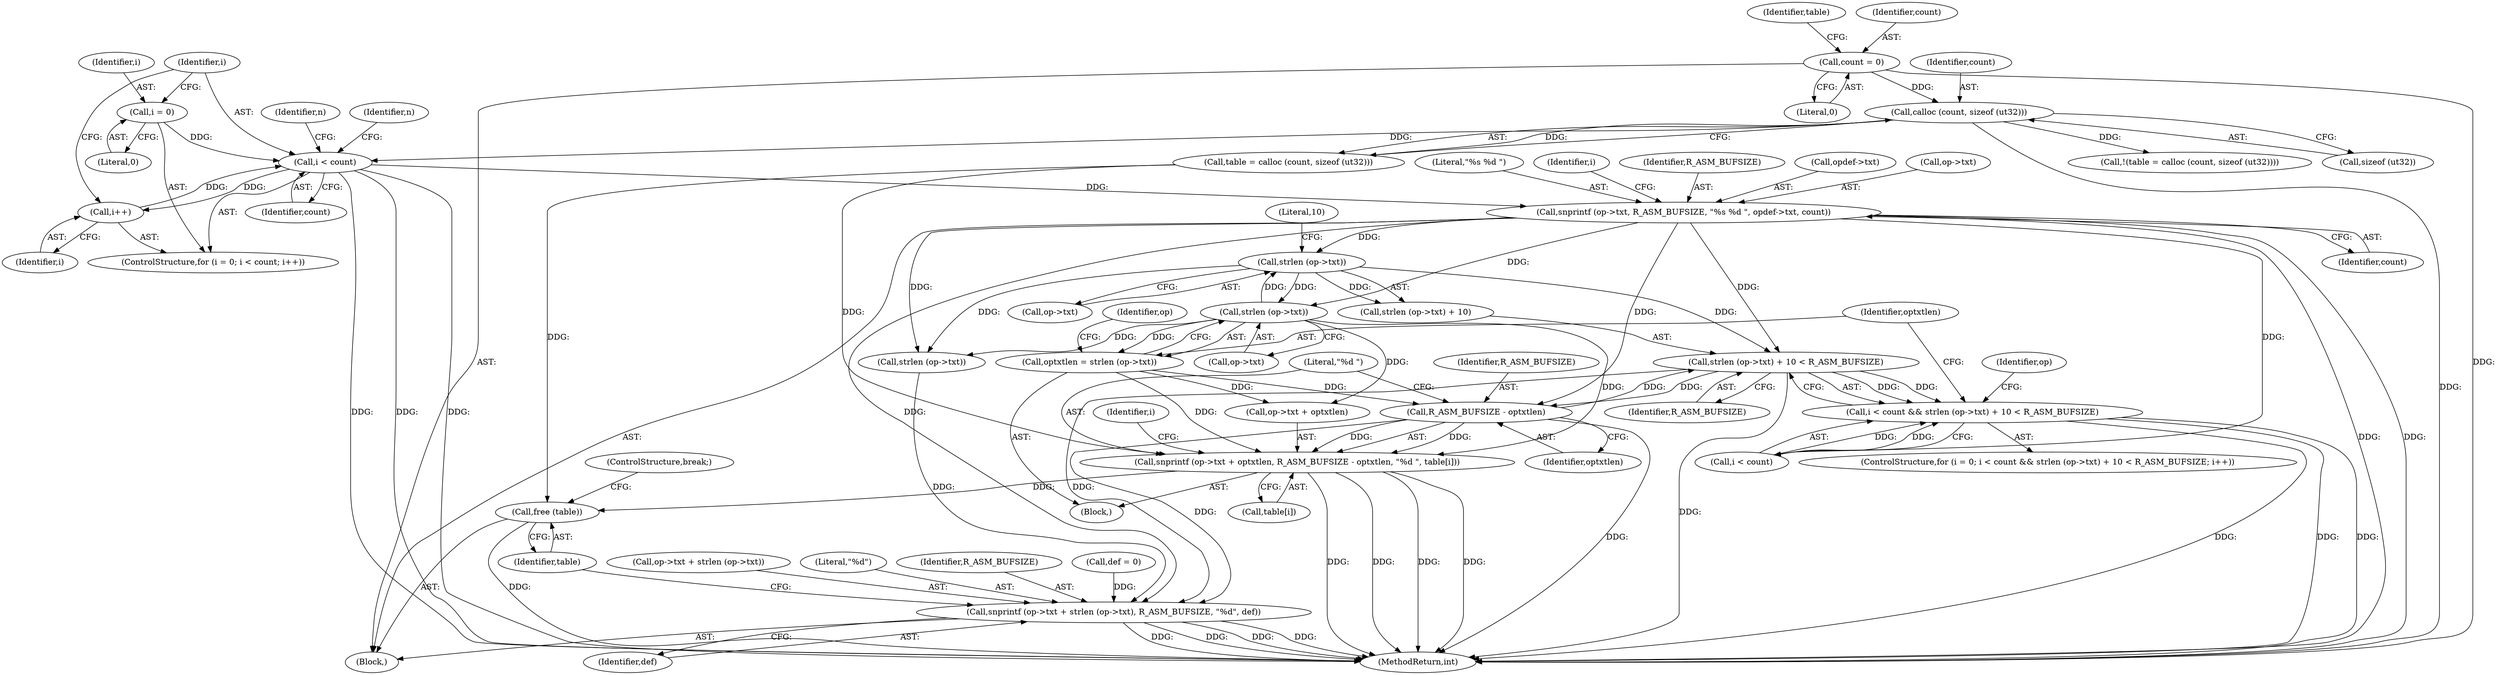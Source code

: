 digraph "0_radare2_52b1526443c1f433087928291d1c3d37a5600515@API" {
"1000582" [label="(Call,strlen (op->txt) + 10 < R_ASM_BUFSIZE)"];
"1000584" [label="(Call,strlen (op->txt))"];
"1000564" [label="(Call,snprintf (op->txt, R_ASM_BUFSIZE, \"%s %d \", opdef->txt, count))"];
"1000494" [label="(Call,i < count)"];
"1000497" [label="(Call,i++)"];
"1000491" [label="(Call,i = 0)"];
"1000475" [label="(Call,calloc (count, sizeof (ut32)))"];
"1000437" [label="(Call,count = 0)"];
"1000596" [label="(Call,strlen (op->txt))"];
"1000606" [label="(Call,R_ASM_BUFSIZE - optxtlen)"];
"1000582" [label="(Call,strlen (op->txt) + 10 < R_ASM_BUFSIZE)"];
"1000594" [label="(Call,optxtlen = strlen (op->txt))"];
"1000578" [label="(Call,i < count && strlen (op->txt) + 10 < R_ASM_BUFSIZE)"];
"1000613" [label="(Call,snprintf (op->txt + strlen (op->txt), R_ASM_BUFSIZE, \"%d\", def))"];
"1000600" [label="(Call,snprintf (op->txt + optxtlen, R_ASM_BUFSIZE - optxtlen, \"%d \", table[i]))"];
"1000625" [label="(Call,free (table))"];
"1000613" [label="(Call,snprintf (op->txt + strlen (op->txt), R_ASM_BUFSIZE, \"%d\", def))"];
"1000497" [label="(Call,i++)"];
"1000595" [label="(Identifier,optxtlen)"];
"1000603" [label="(Identifier,op)"];
"1000624" [label="(Identifier,def)"];
"1000627" [label="(ControlStructure,break;)"];
"1000589" [label="(Identifier,R_ASM_BUFSIZE)"];
"1000491" [label="(Call,i = 0)"];
"1000501" [label="(Identifier,n)"];
"1000601" [label="(Call,op->txt + optxtlen)"];
"1000492" [label="(Identifier,i)"];
"1000494" [label="(Call,i < count)"];
"1000608" [label="(Identifier,optxtlen)"];
"1000607" [label="(Identifier,R_ASM_BUFSIZE)"];
"1000532" [label="(Identifier,n)"];
"1000623" [label="(Literal,\"%d\")"];
"1000475" [label="(Call,calloc (count, sizeof (ut32)))"];
"1000606" [label="(Call,R_ASM_BUFSIZE - optxtlen)"];
"1000476" [label="(Identifier,count)"];
"1000609" [label="(Literal,\"%d \")"];
"1000618" [label="(Call,strlen (op->txt))"];
"1000622" [label="(Identifier,R_ASM_BUFSIZE)"];
"1000496" [label="(Identifier,count)"];
"1000498" [label="(Identifier,i)"];
"1000490" [label="(ControlStructure,for (i = 0; i < count; i++))"];
"1000565" [label="(Call,op->txt)"];
"1000435" [label="(Block,)"];
"1000616" [label="(Identifier,op)"];
"1000584" [label="(Call,strlen (op->txt))"];
"1000437" [label="(Call,count = 0)"];
"1000473" [label="(Call,table = calloc (count, sizeof (ut32)))"];
"1001086" [label="(MethodReturn,int)"];
"1000574" [label="(ControlStructure,for (i = 0; i < count && strlen (op->txt) + 10 < R_ASM_BUFSIZE; i++))"];
"1000445" [label="(Call,def = 0)"];
"1000625" [label="(Call,free (table))"];
"1000472" [label="(Call,!(table = calloc (count, sizeof (ut32))))"];
"1000439" [label="(Literal,0)"];
"1000564" [label="(Call,snprintf (op->txt, R_ASM_BUFSIZE, \"%s %d \", opdef->txt, count))"];
"1000585" [label="(Call,op->txt)"];
"1000569" [label="(Literal,\"%s %d \")"];
"1000576" [label="(Identifier,i)"];
"1000583" [label="(Call,strlen (op->txt) + 10)"];
"1000600" [label="(Call,snprintf (op->txt + optxtlen, R_ASM_BUFSIZE - optxtlen, \"%d \", table[i]))"];
"1000477" [label="(Call,sizeof (ut32))"];
"1000614" [label="(Call,op->txt + strlen (op->txt))"];
"1000582" [label="(Call,strlen (op->txt) + 10 < R_ASM_BUFSIZE)"];
"1000588" [label="(Literal,10)"];
"1000568" [label="(Identifier,R_ASM_BUFSIZE)"];
"1000597" [label="(Call,op->txt)"];
"1000573" [label="(Identifier,count)"];
"1000442" [label="(Identifier,table)"];
"1000626" [label="(Identifier,table)"];
"1000438" [label="(Identifier,count)"];
"1000596" [label="(Call,strlen (op->txt))"];
"1000495" [label="(Identifier,i)"];
"1000591" [label="(Identifier,i)"];
"1000594" [label="(Call,optxtlen = strlen (op->txt))"];
"1000610" [label="(Call,table[i])"];
"1000493" [label="(Literal,0)"];
"1000578" [label="(Call,i < count && strlen (op->txt) + 10 < R_ASM_BUFSIZE)"];
"1000579" [label="(Call,i < count)"];
"1000570" [label="(Call,opdef->txt)"];
"1000592" [label="(Block,)"];
"1000582" -> "1000578"  [label="AST: "];
"1000582" -> "1000589"  [label="CFG: "];
"1000583" -> "1000582"  [label="AST: "];
"1000589" -> "1000582"  [label="AST: "];
"1000578" -> "1000582"  [label="CFG: "];
"1000582" -> "1001086"  [label="DDG: "];
"1000582" -> "1000578"  [label="DDG: "];
"1000582" -> "1000578"  [label="DDG: "];
"1000584" -> "1000582"  [label="DDG: "];
"1000606" -> "1000582"  [label="DDG: "];
"1000564" -> "1000582"  [label="DDG: "];
"1000582" -> "1000606"  [label="DDG: "];
"1000582" -> "1000613"  [label="DDG: "];
"1000584" -> "1000583"  [label="AST: "];
"1000584" -> "1000585"  [label="CFG: "];
"1000585" -> "1000584"  [label="AST: "];
"1000588" -> "1000584"  [label="CFG: "];
"1000584" -> "1000583"  [label="DDG: "];
"1000564" -> "1000584"  [label="DDG: "];
"1000596" -> "1000584"  [label="DDG: "];
"1000584" -> "1000596"  [label="DDG: "];
"1000584" -> "1000618"  [label="DDG: "];
"1000564" -> "1000435"  [label="AST: "];
"1000564" -> "1000573"  [label="CFG: "];
"1000565" -> "1000564"  [label="AST: "];
"1000568" -> "1000564"  [label="AST: "];
"1000569" -> "1000564"  [label="AST: "];
"1000570" -> "1000564"  [label="AST: "];
"1000573" -> "1000564"  [label="AST: "];
"1000576" -> "1000564"  [label="CFG: "];
"1000564" -> "1001086"  [label="DDG: "];
"1000564" -> "1001086"  [label="DDG: "];
"1000494" -> "1000564"  [label="DDG: "];
"1000564" -> "1000579"  [label="DDG: "];
"1000564" -> "1000596"  [label="DDG: "];
"1000564" -> "1000606"  [label="DDG: "];
"1000564" -> "1000618"  [label="DDG: "];
"1000564" -> "1000613"  [label="DDG: "];
"1000494" -> "1000490"  [label="AST: "];
"1000494" -> "1000496"  [label="CFG: "];
"1000495" -> "1000494"  [label="AST: "];
"1000496" -> "1000494"  [label="AST: "];
"1000501" -> "1000494"  [label="CFG: "];
"1000532" -> "1000494"  [label="CFG: "];
"1000494" -> "1001086"  [label="DDG: "];
"1000494" -> "1001086"  [label="DDG: "];
"1000494" -> "1001086"  [label="DDG: "];
"1000497" -> "1000494"  [label="DDG: "];
"1000491" -> "1000494"  [label="DDG: "];
"1000475" -> "1000494"  [label="DDG: "];
"1000494" -> "1000497"  [label="DDG: "];
"1000497" -> "1000490"  [label="AST: "];
"1000497" -> "1000498"  [label="CFG: "];
"1000498" -> "1000497"  [label="AST: "];
"1000495" -> "1000497"  [label="CFG: "];
"1000491" -> "1000490"  [label="AST: "];
"1000491" -> "1000493"  [label="CFG: "];
"1000492" -> "1000491"  [label="AST: "];
"1000493" -> "1000491"  [label="AST: "];
"1000495" -> "1000491"  [label="CFG: "];
"1000475" -> "1000473"  [label="AST: "];
"1000475" -> "1000477"  [label="CFG: "];
"1000476" -> "1000475"  [label="AST: "];
"1000477" -> "1000475"  [label="AST: "];
"1000473" -> "1000475"  [label="CFG: "];
"1000475" -> "1001086"  [label="DDG: "];
"1000475" -> "1000472"  [label="DDG: "];
"1000475" -> "1000473"  [label="DDG: "];
"1000437" -> "1000475"  [label="DDG: "];
"1000437" -> "1000435"  [label="AST: "];
"1000437" -> "1000439"  [label="CFG: "];
"1000438" -> "1000437"  [label="AST: "];
"1000439" -> "1000437"  [label="AST: "];
"1000442" -> "1000437"  [label="CFG: "];
"1000437" -> "1001086"  [label="DDG: "];
"1000596" -> "1000594"  [label="AST: "];
"1000596" -> "1000597"  [label="CFG: "];
"1000597" -> "1000596"  [label="AST: "];
"1000594" -> "1000596"  [label="CFG: "];
"1000596" -> "1000594"  [label="DDG: "];
"1000596" -> "1000600"  [label="DDG: "];
"1000596" -> "1000601"  [label="DDG: "];
"1000596" -> "1000618"  [label="DDG: "];
"1000606" -> "1000600"  [label="AST: "];
"1000606" -> "1000608"  [label="CFG: "];
"1000607" -> "1000606"  [label="AST: "];
"1000608" -> "1000606"  [label="AST: "];
"1000609" -> "1000606"  [label="CFG: "];
"1000606" -> "1001086"  [label="DDG: "];
"1000606" -> "1000600"  [label="DDG: "];
"1000606" -> "1000600"  [label="DDG: "];
"1000594" -> "1000606"  [label="DDG: "];
"1000606" -> "1000613"  [label="DDG: "];
"1000594" -> "1000592"  [label="AST: "];
"1000595" -> "1000594"  [label="AST: "];
"1000603" -> "1000594"  [label="CFG: "];
"1000594" -> "1000600"  [label="DDG: "];
"1000594" -> "1000601"  [label="DDG: "];
"1000578" -> "1000574"  [label="AST: "];
"1000578" -> "1000579"  [label="CFG: "];
"1000579" -> "1000578"  [label="AST: "];
"1000595" -> "1000578"  [label="CFG: "];
"1000616" -> "1000578"  [label="CFG: "];
"1000578" -> "1001086"  [label="DDG: "];
"1000578" -> "1001086"  [label="DDG: "];
"1000578" -> "1001086"  [label="DDG: "];
"1000579" -> "1000578"  [label="DDG: "];
"1000579" -> "1000578"  [label="DDG: "];
"1000613" -> "1000435"  [label="AST: "];
"1000613" -> "1000624"  [label="CFG: "];
"1000614" -> "1000613"  [label="AST: "];
"1000622" -> "1000613"  [label="AST: "];
"1000623" -> "1000613"  [label="AST: "];
"1000624" -> "1000613"  [label="AST: "];
"1000626" -> "1000613"  [label="CFG: "];
"1000613" -> "1001086"  [label="DDG: "];
"1000613" -> "1001086"  [label="DDG: "];
"1000613" -> "1001086"  [label="DDG: "];
"1000613" -> "1001086"  [label="DDG: "];
"1000618" -> "1000613"  [label="DDG: "];
"1000445" -> "1000613"  [label="DDG: "];
"1000600" -> "1000592"  [label="AST: "];
"1000600" -> "1000610"  [label="CFG: "];
"1000601" -> "1000600"  [label="AST: "];
"1000609" -> "1000600"  [label="AST: "];
"1000610" -> "1000600"  [label="AST: "];
"1000591" -> "1000600"  [label="CFG: "];
"1000600" -> "1001086"  [label="DDG: "];
"1000600" -> "1001086"  [label="DDG: "];
"1000600" -> "1001086"  [label="DDG: "];
"1000600" -> "1001086"  [label="DDG: "];
"1000473" -> "1000600"  [label="DDG: "];
"1000600" -> "1000625"  [label="DDG: "];
"1000625" -> "1000435"  [label="AST: "];
"1000625" -> "1000626"  [label="CFG: "];
"1000626" -> "1000625"  [label="AST: "];
"1000627" -> "1000625"  [label="CFG: "];
"1000625" -> "1001086"  [label="DDG: "];
"1000473" -> "1000625"  [label="DDG: "];
}

